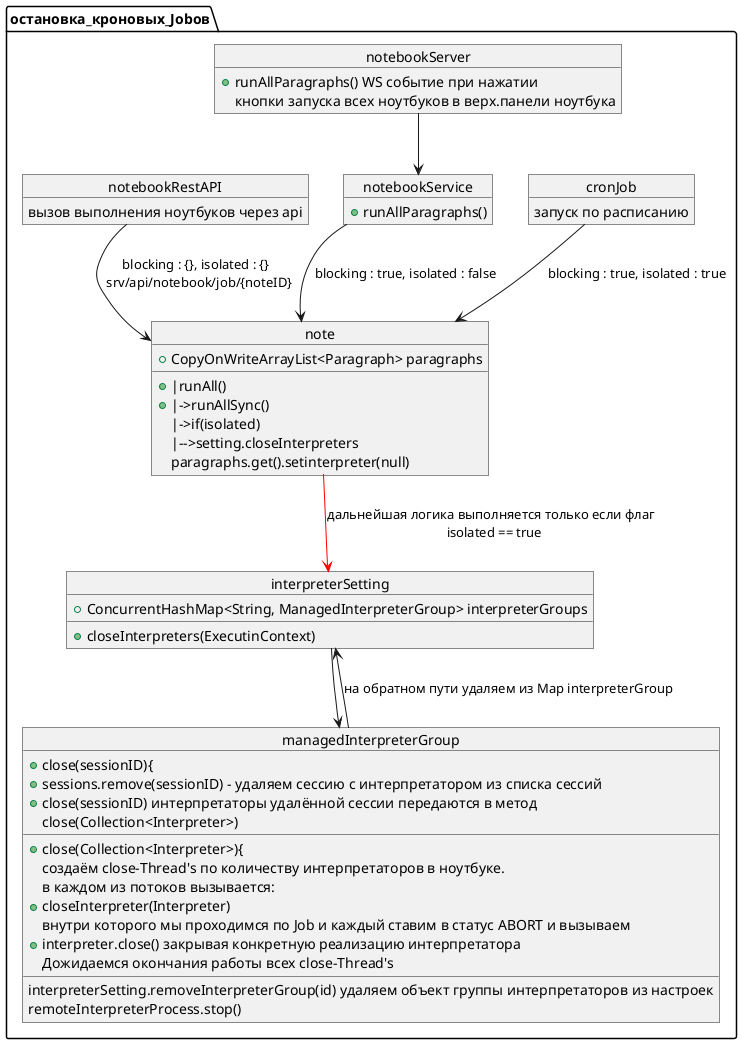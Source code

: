 @startuml
'https://plantuml.com/object-diagram


package остановка_кроновых_Jobов{

       object cronJob{
             запуск по расписанию
       }
       object notebookService{
            +runAllParagraphs()
       }
       object notebookServer{
            +runAllParagraphs() WS событие при нажатии
            кнопки запуска всех ноутбуков в верх.панели ноутбука
       }
       object notebookRestAPI{
            вызов выполнения ноутбуков через api
       }
       object note{
            +CopyOnWriteArrayList<Paragraph> paragraphs
            __
            +|runAll()
            +|->runAllSync()
             |->if(isolated)
             |-->setting.closeInterpreters
             paragraphs.get().setinterpreter(null)

       }



       object interpreterSetting{
            +ConcurrentHashMap<String, ManagedInterpreterGroup> interpreterGroups
            __
            +closeInterpreters(ExecutinContext)
       }
       object managedInterpreterGroup{
            +close(sessionID){
            +sessions.remove(sessionID) - удаляем сессию с интерпретатором из списка сессий
            +close(sessionID) интерпретаторы удалённой сессии передаются в метод
            close(Collection<Interpreter>)
            __
            +close(Collection<Interpreter>){
            создаём close-Thread's по количеству интерпретаторов в ноутбуке.
            в каждом из потоков вызывается:

            +closeInterpreter(Interpreter)
            внутри которого мы проходимся по Job и каждый ставим в статус ABORT и вызываем
            +interpreter.close() закрывая конкретную реализацию интерпретатора

           Дожидаемся окончания работы всех close-Thread's
            __
               interpreterSetting.removeInterpreterGroup(id) удаляем объект группы интерпретаторов из настроек
                remoteInterpreterProcess.stop()
       }

       notebookServer --> notebookService
       cronJob -->note : blocking : true, isolated : true
       notebookService -->note : blocking : true, isolated : false
       notebookRestAPI -->note : blocking : {}, isolated : {} \n srv/api/notebook/job/{noteID}
       note  --> interpreterSetting #red :  дальнейшая логика выполняется только если флаг \n isolated == true
       interpreterSetting --> managedInterpreterGroup

       managedInterpreterGroup --> interpreterSetting : на обратном пути удаляем из Map interpreterGroup
}


@enduml
